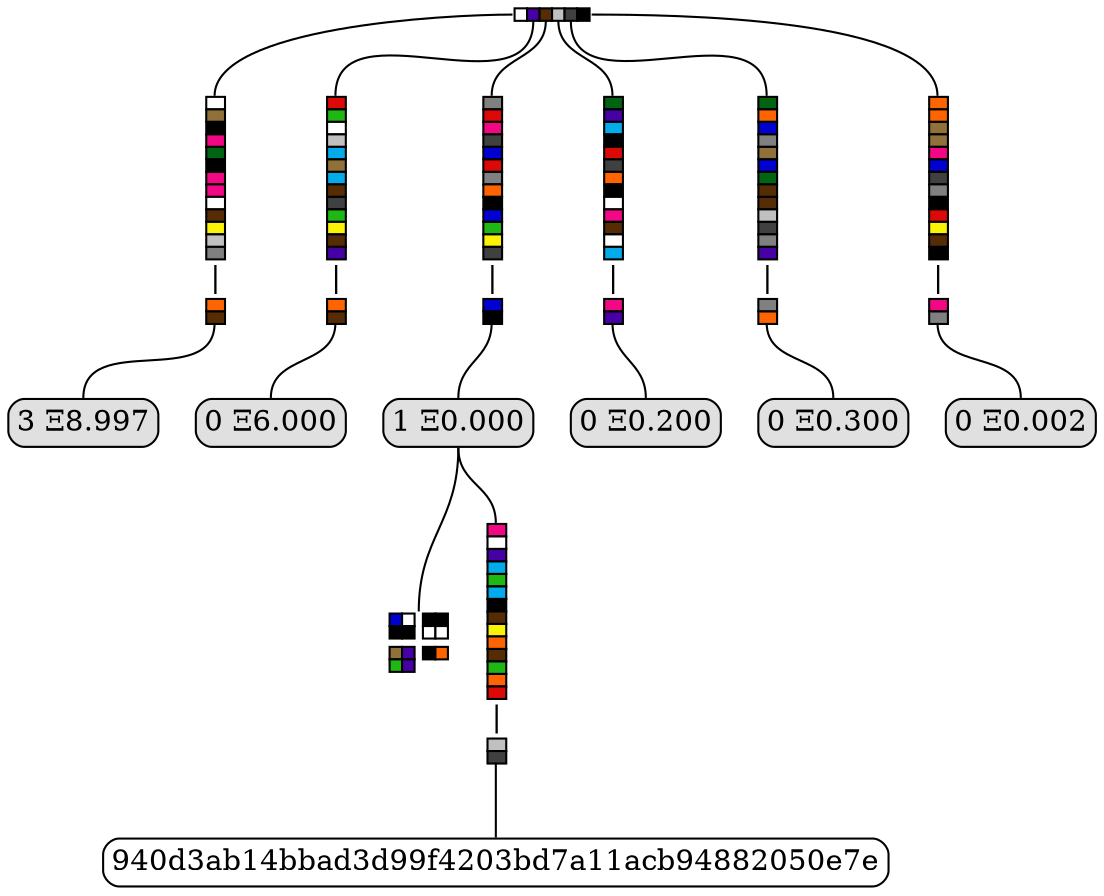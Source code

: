 digraph trie {
		node [shape=none margin=0 width=0 height=0]
		edge [dir = none headport=n tailport=s]
	
	n_ [label=<
	<table border="0" color="#000000" cellborder="1" cellspacing="0">
		<tr>

			<td bgcolor="#FFFFFF" port="h0"></td>

			<td bgcolor="#4700A5" port="h5"></td>

			<td bgcolor="#562C05" port="h10"></td>

			<td bgcolor="#C0C0C0" port="h12"></td>

			<td bgcolor="#404040" port="h14"></td>

			<td bgcolor="#000000" port="h15"></td>

		</tr>
	</table>
    >];
	n_:h0 -> n_00;
	n_:h5 -> n_05;
	n_:h10 -> n_0a;
	n_:h12 -> n_0c;
	n_:h14 -> n_0e;
	n_:h15 -> n_0f;

	n_00 [label=<
	<table border="0" color="#000000" cellborder="1" cellspacing="0">
			<tr><td bgcolor="#FFFFFF"></td></tr>
				<tr><td bgcolor="#90713A"></td></tr>
				<tr><td bgcolor="#000000"></td></tr>
				<tr><td bgcolor="#F20884"></td></tr>
				<tr><td bgcolor="#006412"></td></tr>
				<tr><td bgcolor="#000000"></td></tr>
				<tr><td bgcolor="#F20884"></td></tr>
				<tr><td bgcolor="#F20884"></td></tr>
				<tr><td bgcolor="#FFFFFF"></td></tr>
				<tr><td bgcolor="#562C05"></td></tr>
				<tr><td bgcolor="#FBF305"></td></tr>
				<tr><td bgcolor="#C0C0C0"></td></tr>
				<tr><td bgcolor="#808080"></td></tr>
				<tr><td border="0">|</td></tr>
					<tr><td bgcolor="#FF6403"></td></tr>
				<tr><td bgcolor="#562C05"></td></tr>
		
	</table>
	>];
	e_00000b0f04090f0404000a010c0d000502070e040d00060e020706050605040c000f05060405020205070501060d0709030a090b080d0600040d0c0f0d0f020a10 [label="3 Ξ8.997" margin=0.05 shape=Mrecord fillcolor="#E0E0E0" style=filled];
	n_00 -> e_00000b0f04090f0404000a010c0d000502070e040d00060e020706050605040c000f05060405020205070501060d0709030a090b080d0600040d0c0f0d0f020a10;

	n_05 [label=<
	<table border="0" color="#000000" cellborder="1" cellspacing="0">
			<tr><td bgcolor="#DD0907"></td></tr>
				<tr><td bgcolor="#1FB714"></td></tr>
				<tr><td bgcolor="#FFFFFF"></td></tr>
				<tr><td bgcolor="#C0C0C0"></td></tr>
				<tr><td bgcolor="#02ABEA"></td></tr>
				<tr><td bgcolor="#90713A"></td></tr>
				<tr><td bgcolor="#02ABEA"></td></tr>
				<tr><td bgcolor="#562C05"></td></tr>
				<tr><td bgcolor="#404040"></td></tr>
				<tr><td bgcolor="#1FB714"></td></tr>
				<tr><td bgcolor="#FBF305"></td></tr>
				<tr><td bgcolor="#562C05"></td></tr>
				<tr><td bgcolor="#4700A5"></td></tr>
				<tr><td border="0">|</td></tr>
					<tr><td bgcolor="#FF6403"></td></tr>
				<tr><td bgcolor="#562C05"></td></tr>
		
	</table>
	>];
	e_050308000c070b070a0e08010a05080e0b09080d090c07080d0e040a010f0d070f0d090503050f0c0905030e0d020b0e0600020d0a0a0a04010706070301020a10 [label="0 Ξ6.000" margin=0.05 shape=Mrecord fillcolor="#E0E0E0" style=filled];
	n_05 -> e_050308000c070b070a0e08010a05080e0b09080d090c07080d0e040a010f0d070f0d090503050f0c0905030e0d020b0e0600020d0a0a0a04010706070301020a10;

	n_0a [label=<
	<table border="0" color="#000000" cellborder="1" cellspacing="0">
			<tr><td bgcolor="#808080"></td></tr>
				<tr><td bgcolor="#DD0907"></td></tr>
				<tr><td bgcolor="#F20884"></td></tr>
				<tr><td bgcolor="#404040"></td></tr>
				<tr><td bgcolor="#0000D3"></td></tr>
				<tr><td bgcolor="#DD0907"></td></tr>
				<tr><td bgcolor="#808080"></td></tr>
				<tr><td bgcolor="#FF6403"></td></tr>
				<tr><td bgcolor="#000000"></td></tr>
				<tr><td bgcolor="#0000D3"></td></tr>
				<tr><td bgcolor="#1FB714"></td></tr>
				<tr><td bgcolor="#FBF305"></td></tr>
				<tr><td bgcolor="#404040"></td></tr>
				<tr><td border="0">|</td></tr>
					<tr><td bgcolor="#0000D3"></td></tr>
				<tr><td bgcolor="#000000"></td></tr>
		
	</table>
	>];
	e_0a0d03040e06030d020f0608010e0d0c0c060e0201020f04080802080d0703000b07000b09000a0202030f0700080a040e0c0c0808080a01050d010a0d05060f10 [label="1 Ξ0.000" margin=0.05 shape=Mrecord fillcolor="#E0E0E0" style=filled];
	n_0a -> e_0a0d03040e06030d020f0608010e0d0c0c060e0201020f04080802080d0703000b07000b09000a0202030f0700080a040e0c0c0808080a01050d010a0d05060f10;

	c_0a0d03040e06030d020f0608010e0d0c0c060e0201020f04080802080d0703000b07000b09000a0202030f0700080a040e0c0c0808080a01050d010a0d05060f10 [label=<
	<table border="0" color="#000000" cellborder="1" cellspacing="0">
			<tr><td bgcolor="#0000D3"></td><td bgcolor="#FFFFFF"></td><td rowspan="2" border="0"></td><td bgcolor="#000000"></td><td bgcolor="#000000"></td></tr>
				<tr><td bgcolor="#000000"></td><td bgcolor="#000000"></td><td bgcolor="#FFFFFF"></td><td bgcolor="#FFFFFF"></td></tr>
				<tr><td colspan="32" border="0"></td></tr>
				<tr><td bgcolor="#90713A"></td><td bgcolor="#4700A5"></td><td rowspan="2" border="0"></td><td bgcolor="#000000"></td><td bgcolor="#FF6403"></td></tr>
				<tr><td bgcolor="#1FB714"></td><td bgcolor="#4700A5"></td><td colspan="20" border="0"></td></tr>
		
	</table>
	>];
	e_0a0d03040e06030d020f0608010e0d0c0c060e0201020f04080802080d0703000b07000b09000a0202030f0700080a040e0c0c0808080a01050d010a0d05060f10 -> c_0a0d03040e06030d020f0608010e0d0c0c060e0201020f04080802080d0703000b07000b09000a0202030f0700080a040e0c0c0808080a01050d010a0d05060f10;
				
	n_0a0d03040e06030d020f0608010e0d0c0c060e0201020f04080802080d0703000b07000b09000a0202030f0700080a040e0c0c0808080a01050d010a0d05060f [label=<
	<table border="0" color="#000000" cellborder="1" cellspacing="0">
			<tr><td bgcolor="#F20884"></td></tr>
				<tr><td bgcolor="#FFFFFF"></td></tr>
				<tr><td bgcolor="#4700A5"></td></tr>
				<tr><td bgcolor="#02ABEA"></td></tr>
				<tr><td bgcolor="#1FB714"></td></tr>
				<tr><td bgcolor="#02ABEA"></td></tr>
				<tr><td bgcolor="#000000"></td></tr>
				<tr><td bgcolor="#562C05"></td></tr>
				<tr><td bgcolor="#FBF305"></td></tr>
				<tr><td bgcolor="#FF6403"></td></tr>
				<tr><td bgcolor="#562C05"></td></tr>
				<tr><td bgcolor="#1FB714"></td></tr>
				<tr><td bgcolor="#FF6403"></td></tr>
				<tr><td bgcolor="#DD0907"></td></tr>
				<tr><td border="0">|</td></tr>
					<tr><td bgcolor="#C0C0C0"></td></tr>
				<tr><td bgcolor="#404040"></td></tr>
		
	</table>
	>];
	e_0a0d03040e06030d020f0608010e0d0c0c060e0201020f04080802080d0703000b07000b09000a0202030f0700080a040e0c0c0808080a01050d010a0d05060f0400050708070f0a01020a0802030e000f020b070603010c0c04010b030b0a080802080b030302010c0a0801010101010f0a07050c0d030a0a030b0b050a0c0e10 [label="940d3ab14bbad3d99f4203bd7a11acb94882050e7e" margin=0.05 shape=Mrecord];
	n_0a0d03040e06030d020f0608010e0d0c0c060e0201020f04080802080d0703000b07000b09000a0202030f0700080a040e0c0c0808080a01050d010a0d05060f -> e_0a0d03040e06030d020f0608010e0d0c0c060e0201020f04080802080d0703000b07000b09000a0202030f0700080a040e0c0c0808080a01050d010a0d05060f0400050708070f0a01020a0802030e000f020b070603010c0c04010b030b0a080802080b030302010c0a0801010101010f0a07050c0d030a0a030b0b050a0c0e10;
	e_0a0d03040e06030d020f0608010e0d0c0c060e0201020f04080802080d0703000b07000b09000a0202030f0700080a040e0c0c0808080a01050d010a0d05060f10 -> n_0a0d03040e06030d020f0608010e0d0c0c060e0201020f04080802080d0703000b07000b09000a0202030f0700080a040e0c0c0808080a01050d010a0d05060f;
	
	n_0c [label=<
	<table border="0" color="#000000" cellborder="1" cellspacing="0">
			<tr><td bgcolor="#006412"></td></tr>
				<tr><td bgcolor="#4700A5"></td></tr>
				<tr><td bgcolor="#02ABEA"></td></tr>
				<tr><td bgcolor="#000000"></td></tr>
				<tr><td bgcolor="#DD0907"></td></tr>
				<tr><td bgcolor="#404040"></td></tr>
				<tr><td bgcolor="#FF6403"></td></tr>
				<tr><td bgcolor="#000000"></td></tr>
				<tr><td bgcolor="#FFFFFF"></td></tr>
				<tr><td bgcolor="#F20884"></td></tr>
				<tr><td bgcolor="#562C05"></td></tr>
				<tr><td bgcolor="#FFFFFF"></td></tr>
				<tr><td bgcolor="#02ABEA"></td></tr>
				<tr><td border="0">|</td></tr>
					<tr><td bgcolor="#F20884"></td></tr>
				<tr><td bgcolor="#4700A5"></td></tr>
		
	</table>
	>];
	e_0c0905070f030e020f00040a000706040c030a000409010b0107050f06090902060d0a06010e0f0b0c0c080f06010f0a010405050f0d020d020b040c0d0d040510 [label="0 Ξ0.200" margin=0.05 shape=Mrecord fillcolor="#E0E0E0" style=filled];
	n_0c -> e_0c0905070f030e020f00040a000706040c030a000409010b0107050f06090902060d0a06010e0f0b0c0c080f06010f0a010405050f0d020d020b040c0d0d040510;

	n_0e [label=<
	<table border="0" color="#000000" cellborder="1" cellspacing="0">
			<tr><td bgcolor="#006412"></td></tr>
				<tr><td bgcolor="#FF6403"></td></tr>
				<tr><td bgcolor="#0000D3"></td></tr>
				<tr><td bgcolor="#808080"></td></tr>
				<tr><td bgcolor="#90713A"></td></tr>
				<tr><td bgcolor="#0000D3"></td></tr>
				<tr><td bgcolor="#006412"></td></tr>
				<tr><td bgcolor="#562C05"></td></tr>
				<tr><td bgcolor="#562C05"></td></tr>
				<tr><td bgcolor="#C0C0C0"></td></tr>
				<tr><td bgcolor="#404040"></td></tr>
				<tr><td bgcolor="#808080"></td></tr>
				<tr><td bgcolor="#4700A5"></td></tr>
				<tr><td border="0">|</td></tr>
					<tr><td bgcolor="#808080"></td></tr>
				<tr><td bgcolor="#FF6403"></td></tr>
		
	</table>
	>];
	e_0e0902060d0b06090a0a0c0e0d0501080e090b090f000f0403040a0407030e070107040100090c0904030504080b0b080f02030b0e04010c0a07060d090a0d0210 [label="0 Ξ0.300" margin=0.05 shape=Mrecord fillcolor="#E0E0E0" style=filled];
	n_0e -> e_0e0902060d0b06090a0a0c0e0d0501080e090b090f000f0403040a0407030e070107040100090c0904030504080b0b080f02030b0e04010c0a07060d090a0d0210;

	n_0f [label=<
	<table border="0" color="#000000" cellborder="1" cellspacing="0">
			<tr><td bgcolor="#FF6403"></td></tr>
				<tr><td bgcolor="#FF6403"></td></tr>
				<tr><td bgcolor="#90713A"></td></tr>
				<tr><td bgcolor="#90713A"></td></tr>
				<tr><td bgcolor="#F20884"></td></tr>
				<tr><td bgcolor="#0000D3"></td></tr>
				<tr><td bgcolor="#404040"></td></tr>
				<tr><td bgcolor="#808080"></td></tr>
				<tr><td bgcolor="#000000"></td></tr>
				<tr><td bgcolor="#DD0907"></td></tr>
				<tr><td bgcolor="#FBF305"></td></tr>
				<tr><td bgcolor="#562C05"></td></tr>
				<tr><td bgcolor="#000000"></td></tr>
				<tr><td border="0">|</td></tr>
					<tr><td bgcolor="#F20884"></td></tr>
				<tr><td bgcolor="#808080"></td></tr>
		
	</table>
	>];
	e_0f02020b0b04060e0d0f03010a0f0805050903080b0e0f0a0a0807000e0d030d08060a040a0d09030a090e0c0f070c06030c0e0a0a08000d0a0e0a090a0c040d10 [label="0 Ξ0.002" margin=0.05 shape=Mrecord fillcolor="#E0E0E0" style=filled];
	n_0f -> e_0f02020b0b04060e0d0f03010a0f0805050903080b0e0f0a0a0807000e0d030d08060a040a0d09030a090e0c0f070c06030c0e0a0a08000d0a0e0a090a0c040d10;
}
